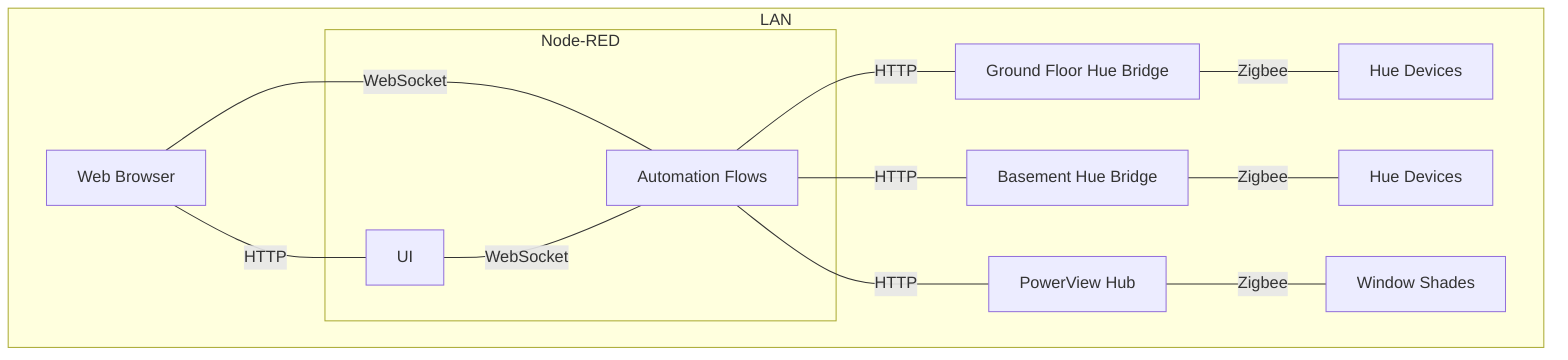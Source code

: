 graph TB

    subgraph "LAN"

        browser[Web Browser]

        subgraph "Node-RED"

            ui[UI]
            flows[Automation Flows]

        end

        groundFloorHueBridge[Ground Floor Hue Bridge]
        basementHueBridge[Basement Hue Bridge]
        powerviewHub[PowerView Hub]
        hueDevice1[Hue Devices]
        hueDevice2[Hue Devices]
        shades[Window Shades]

    end

    browser -- HTTP --- ui
    browser -- WebSocket --- flows
    ui -- WebSocket --- flows
    flows -- HTTP --- groundFloorHueBridge
    flows -- HTTP --- basementHueBridge
    flows -- HTTP --- powerviewHub
    groundFloorHueBridge -- Zigbee --- hueDevice1
    basementHueBridge -- Zigbee --- hueDevice2
    powerviewHub -- Zigbee --- shades